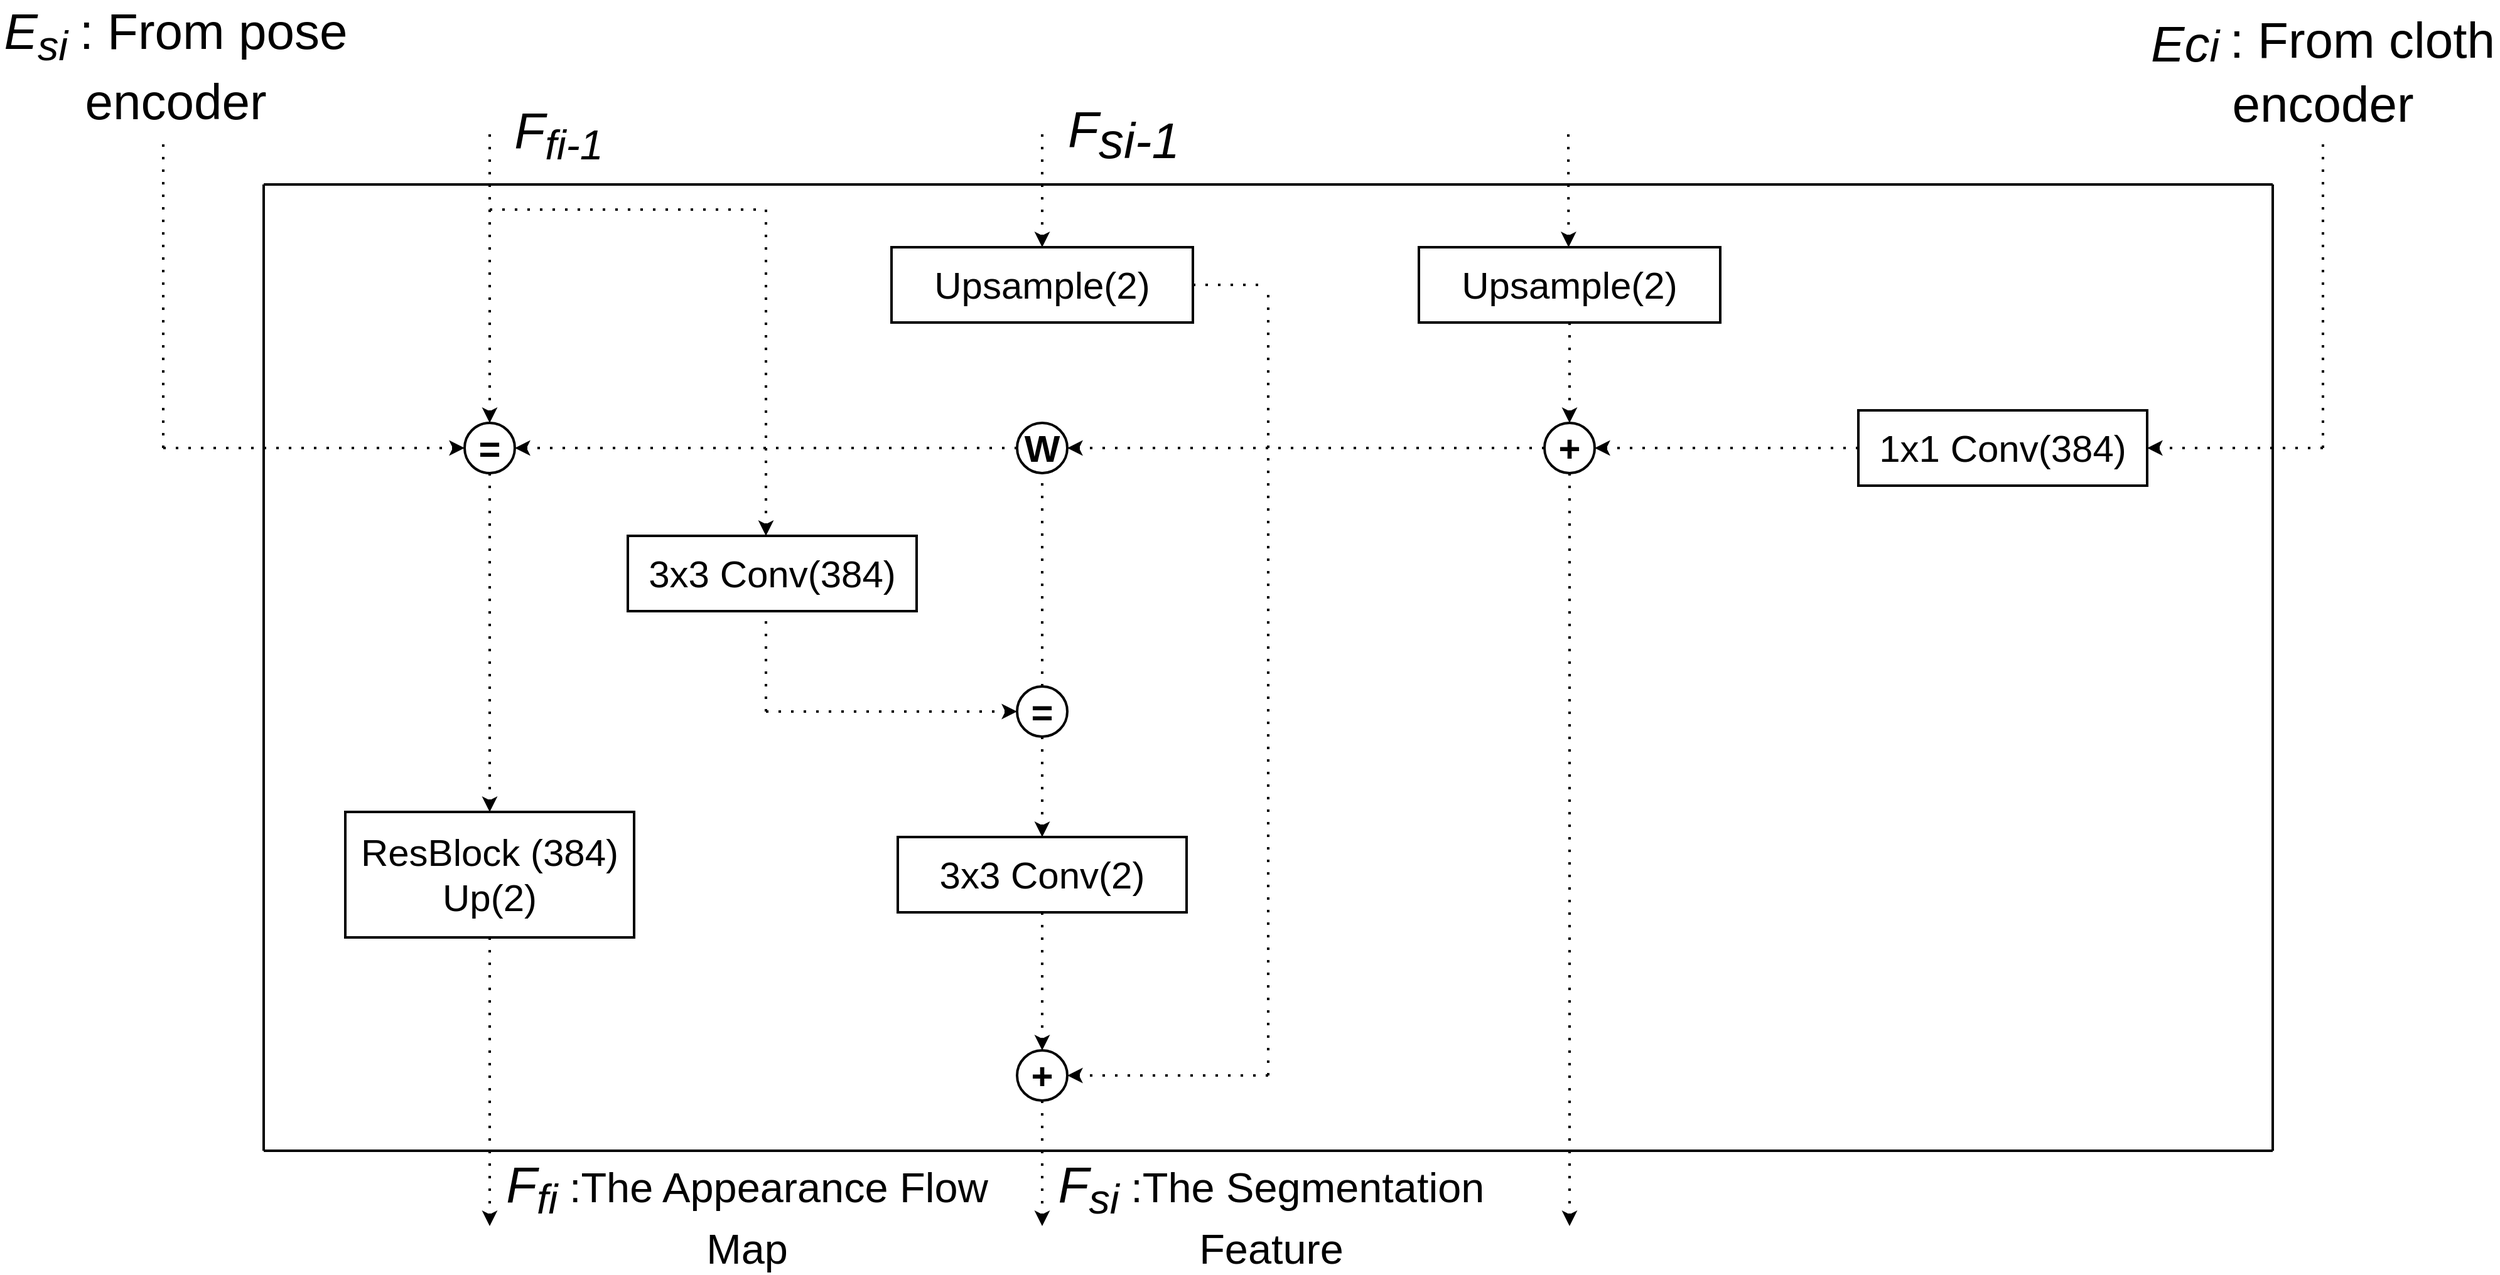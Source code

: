 <mxfile>
    <diagram id="qMS3ig1vpzrSqUpysT0w" name="Page-1">
        <mxGraphModel dx="2065" dy="1879" grid="1" gridSize="10" guides="1" tooltips="1" connect="1" arrows="1" fold="1" page="1" pageScale="1" pageWidth="850" pageHeight="1100" math="0" shadow="0">
            <root>
                <mxCell id="0"/>
                <mxCell id="1" parent="0"/>
                <mxCell id="2" value="&lt;b&gt;&lt;font style=&quot;font-size: 30px;&quot;&gt;=&lt;/font&gt;&lt;/b&gt;" style="ellipse;whiteSpace=wrap;html=1;aspect=fixed;strokeWidth=2;" parent="1" vertex="1">
                    <mxGeometry x="160" y="330" width="40" height="40" as="geometry"/>
                </mxCell>
                <mxCell id="3" value="&lt;b&gt;&lt;font style=&quot;font-size: 30px;&quot;&gt;W&lt;/font&gt;&lt;/b&gt;" style="ellipse;whiteSpace=wrap;html=1;aspect=fixed;strokeWidth=2;" parent="1" vertex="1">
                    <mxGeometry x="600" y="330" width="40" height="40" as="geometry"/>
                </mxCell>
                <mxCell id="4" value="&lt;span style=&quot;font-size: 30px;&quot;&gt;&lt;b&gt;+&lt;/b&gt;&lt;/span&gt;" style="ellipse;whiteSpace=wrap;html=1;aspect=fixed;strokeWidth=2;" parent="1" vertex="1">
                    <mxGeometry x="1020" y="330" width="40" height="40" as="geometry"/>
                </mxCell>
                <mxCell id="5" value="&lt;span style=&quot;font-size: 30px;&quot;&gt;Upsample(2)&lt;/span&gt;" style="rounded=0;whiteSpace=wrap;html=1;strokeWidth=2;" parent="1" vertex="1">
                    <mxGeometry x="500" y="190" width="240" height="60" as="geometry"/>
                </mxCell>
                <mxCell id="7" value="&lt;b&gt;&lt;font style=&quot;font-size: 30px;&quot;&gt;=&lt;/font&gt;&lt;/b&gt;" style="ellipse;whiteSpace=wrap;html=1;aspect=fixed;strokeWidth=2;" parent="1" vertex="1">
                    <mxGeometry x="600" y="540" width="40" height="40" as="geometry"/>
                </mxCell>
                <mxCell id="8" value="&lt;span style=&quot;font-size: 30px;&quot;&gt;3x3 Conv(384)&lt;/span&gt;" style="rounded=0;whiteSpace=wrap;html=1;strokeWidth=2;" parent="1" vertex="1">
                    <mxGeometry x="290" y="420" width="230" height="60" as="geometry"/>
                </mxCell>
                <mxCell id="9" value="&lt;span style=&quot;font-size: 30px;&quot;&gt;ResBlock (384)&lt;br&gt;Up(2)&lt;br&gt;&lt;/span&gt;" style="rounded=0;whiteSpace=wrap;html=1;strokeWidth=2;" parent="1" vertex="1">
                    <mxGeometry x="65" y="640" width="230" height="100" as="geometry"/>
                </mxCell>
                <mxCell id="10" value="&lt;span style=&quot;font-size: 30px;&quot;&gt;3x3 Conv(2)&lt;/span&gt;" style="rounded=0;whiteSpace=wrap;html=1;strokeWidth=2;" parent="1" vertex="1">
                    <mxGeometry x="505" y="660" width="230" height="60" as="geometry"/>
                </mxCell>
                <mxCell id="11" value="&lt;span style=&quot;font-size: 30px;&quot;&gt;1x1 Conv(384)&lt;/span&gt;" style="rounded=0;whiteSpace=wrap;html=1;strokeWidth=2;" parent="1" vertex="1">
                    <mxGeometry x="1270" y="320" width="230" height="60" as="geometry"/>
                </mxCell>
                <mxCell id="12" value="" style="endArrow=classic;html=1;entryX=0.5;entryY=0;entryDx=0;entryDy=0;strokeWidth=2;dashed=1;dashPattern=1 4;" parent="1" target="2" edge="1">
                    <mxGeometry width="50" height="50" relative="1" as="geometry">
                        <mxPoint x="180" y="100" as="sourcePoint"/>
                        <mxPoint x="170" y="250" as="targetPoint"/>
                    </mxGeometry>
                </mxCell>
                <mxCell id="13" value="" style="endArrow=none;html=1;strokeWidth=2;dashed=1;dashPattern=1 4;" parent="1" edge="1">
                    <mxGeometry width="50" height="50" relative="1" as="geometry">
                        <mxPoint x="-80" y="350" as="sourcePoint"/>
                        <mxPoint x="-80" y="100" as="targetPoint"/>
                    </mxGeometry>
                </mxCell>
                <mxCell id="14" value="" style="endArrow=classic;html=1;entryX=0;entryY=0.5;entryDx=0;entryDy=0;strokeWidth=2;dashed=1;dashPattern=1 4;" parent="1" target="2" edge="1">
                    <mxGeometry width="50" height="50" relative="1" as="geometry">
                        <mxPoint x="-80" y="350" as="sourcePoint"/>
                        <mxPoint x="90" y="280" as="targetPoint"/>
                    </mxGeometry>
                </mxCell>
                <mxCell id="15" value="" style="endArrow=classic;html=1;exitX=0.5;exitY=1;exitDx=0;exitDy=0;entryX=0.5;entryY=0;entryDx=0;entryDy=0;strokeWidth=2;dashed=1;dashPattern=1 4;" parent="1" source="2" target="9" edge="1">
                    <mxGeometry width="50" height="50" relative="1" as="geometry">
                        <mxPoint x="-40" y="500" as="sourcePoint"/>
                        <mxPoint x="10" y="450" as="targetPoint"/>
                    </mxGeometry>
                </mxCell>
                <mxCell id="16" value="" style="endArrow=classic;html=1;exitX=0;exitY=0.5;exitDx=0;exitDy=0;entryX=1;entryY=0.5;entryDx=0;entryDy=0;strokeWidth=2;dashed=1;dashPattern=1 4;" parent="1" source="3" target="2" edge="1">
                    <mxGeometry width="50" height="50" relative="1" as="geometry">
                        <mxPoint x="350" y="270" as="sourcePoint"/>
                        <mxPoint x="400" y="220" as="targetPoint"/>
                    </mxGeometry>
                </mxCell>
                <mxCell id="17" value="" style="endArrow=classic;html=1;strokeWidth=2;dashed=1;dashPattern=1 4;" parent="1" edge="1">
                    <mxGeometry width="50" height="50" relative="1" as="geometry">
                        <mxPoint x="400" y="160" as="sourcePoint"/>
                        <mxPoint x="400" y="420" as="targetPoint"/>
                    </mxGeometry>
                </mxCell>
                <mxCell id="18" value="" style="endArrow=none;html=1;strokeWidth=2;dashed=1;dashPattern=1 4;" parent="1" edge="1">
                    <mxGeometry width="50" height="50" relative="1" as="geometry">
                        <mxPoint x="180" y="160" as="sourcePoint"/>
                        <mxPoint x="400" y="160" as="targetPoint"/>
                    </mxGeometry>
                </mxCell>
                <mxCell id="19" value="" style="endArrow=classic;html=1;exitX=0;exitY=0.5;exitDx=0;exitDy=0;entryX=1;entryY=0.5;entryDx=0;entryDy=0;strokeWidth=2;dashed=1;dashPattern=1 4;" parent="1" source="4" target="3" edge="1">
                    <mxGeometry width="50" height="50" relative="1" as="geometry">
                        <mxPoint x="780" y="360" as="sourcePoint"/>
                        <mxPoint x="830" y="310" as="targetPoint"/>
                    </mxGeometry>
                </mxCell>
                <mxCell id="20" value="" style="endArrow=classic;html=1;exitX=0;exitY=0.5;exitDx=0;exitDy=0;entryX=1;entryY=0.5;entryDx=0;entryDy=0;strokeWidth=2;dashed=1;dashPattern=1 4;" parent="1" source="11" target="4" edge="1">
                    <mxGeometry width="50" height="50" relative="1" as="geometry">
                        <mxPoint x="1060" y="310" as="sourcePoint"/>
                        <mxPoint x="1110" y="260" as="targetPoint"/>
                    </mxGeometry>
                </mxCell>
                <mxCell id="21" value="&lt;span style=&quot;font-size: 30px;&quot;&gt;Upsample(2)&lt;/span&gt;" style="rounded=0;whiteSpace=wrap;html=1;strokeWidth=2;" parent="1" vertex="1">
                    <mxGeometry x="920" y="190" width="240" height="60" as="geometry"/>
                </mxCell>
                <mxCell id="22" value="" style="endArrow=classic;html=1;exitX=0.5;exitY=1;exitDx=0;exitDy=0;strokeWidth=2;dashed=1;dashPattern=1 4;" parent="1" source="9" edge="1">
                    <mxGeometry width="50" height="50" relative="1" as="geometry">
                        <mxPoint x="340" y="650" as="sourcePoint"/>
                        <mxPoint x="180" y="970" as="targetPoint"/>
                    </mxGeometry>
                </mxCell>
                <mxCell id="23" value="" style="endArrow=none;html=1;strokeWidth=2;dashed=1;dashPattern=1 4;" parent="1" edge="1">
                    <mxGeometry width="50" height="50" relative="1" as="geometry">
                        <mxPoint x="400" y="560" as="sourcePoint"/>
                        <mxPoint x="400" y="480" as="targetPoint"/>
                    </mxGeometry>
                </mxCell>
                <mxCell id="24" value="" style="endArrow=classic;html=1;entryX=0;entryY=0.5;entryDx=0;entryDy=0;strokeWidth=2;dashed=1;dashPattern=1 4;" parent="1" target="7" edge="1">
                    <mxGeometry width="50" height="50" relative="1" as="geometry">
                        <mxPoint x="400" y="560" as="sourcePoint"/>
                        <mxPoint x="490" y="510" as="targetPoint"/>
                    </mxGeometry>
                </mxCell>
                <mxCell id="25" value="" style="endArrow=none;html=1;entryX=0.5;entryY=1;entryDx=0;entryDy=0;exitX=0.5;exitY=0;exitDx=0;exitDy=0;strokeWidth=2;dashed=1;dashPattern=1 4;" parent="1" source="7" target="3" edge="1">
                    <mxGeometry width="50" height="50" relative="1" as="geometry">
                        <mxPoint x="590" y="460" as="sourcePoint"/>
                        <mxPoint x="640" y="410" as="targetPoint"/>
                    </mxGeometry>
                </mxCell>
                <mxCell id="26" value="" style="endArrow=classic;html=1;exitX=0.5;exitY=1;exitDx=0;exitDy=0;entryX=0.5;entryY=0;entryDx=0;entryDy=0;strokeWidth=2;dashed=1;dashPattern=1 4;" parent="1" source="7" target="10" edge="1">
                    <mxGeometry width="50" height="50" relative="1" as="geometry">
                        <mxPoint x="780" y="520" as="sourcePoint"/>
                        <mxPoint x="830" y="470" as="targetPoint"/>
                    </mxGeometry>
                </mxCell>
                <mxCell id="27" value="" style="endArrow=none;html=1;exitX=1;exitY=0.5;exitDx=0;exitDy=0;strokeWidth=2;dashed=1;dashPattern=1 4;" parent="1" source="5" edge="1">
                    <mxGeometry width="50" height="50" relative="1" as="geometry">
                        <mxPoint x="770" y="300" as="sourcePoint"/>
                        <mxPoint x="800" y="220" as="targetPoint"/>
                    </mxGeometry>
                </mxCell>
                <mxCell id="28" value="" style="endArrow=none;html=1;strokeWidth=2;dashed=1;dashPattern=1 4;" parent="1" edge="1">
                    <mxGeometry width="50" height="50" relative="1" as="geometry">
                        <mxPoint x="800" y="850" as="sourcePoint"/>
                        <mxPoint x="800" y="220" as="targetPoint"/>
                    </mxGeometry>
                </mxCell>
                <mxCell id="29" value="" style="endArrow=classic;html=1;entryX=1;entryY=0.5;entryDx=0;entryDy=0;strokeWidth=2;dashed=1;dashPattern=1 4;" parent="1" target="33" edge="1">
                    <mxGeometry width="50" height="50" relative="1" as="geometry">
                        <mxPoint x="800" y="850" as="sourcePoint"/>
                        <mxPoint x="840" y="730" as="targetPoint"/>
                    </mxGeometry>
                </mxCell>
                <mxCell id="30" value="" style="endArrow=classic;html=1;entryX=0.5;entryY=0;entryDx=0;entryDy=0;strokeWidth=2;dashed=1;dashPattern=1 4;" parent="1" target="5" edge="1">
                    <mxGeometry width="50" height="50" relative="1" as="geometry">
                        <mxPoint x="620" y="100" as="sourcePoint"/>
                        <mxPoint x="690" y="-100" as="targetPoint"/>
                    </mxGeometry>
                </mxCell>
                <mxCell id="31" value="" style="endArrow=classic;html=1;entryX=0.5;entryY=0;entryDx=0;entryDy=0;strokeWidth=2;dashed=1;dashPattern=1 4;" parent="1" edge="1">
                    <mxGeometry width="50" height="50" relative="1" as="geometry">
                        <mxPoint x="1039" y="100" as="sourcePoint"/>
                        <mxPoint x="1039.23" y="190" as="targetPoint"/>
                    </mxGeometry>
                </mxCell>
                <mxCell id="32" value="" style="endArrow=classic;html=1;entryX=0.5;entryY=0;entryDx=0;entryDy=0;strokeWidth=2;dashed=1;dashPattern=1 4;" parent="1" target="4" edge="1">
                    <mxGeometry width="50" height="50" relative="1" as="geometry">
                        <mxPoint x="1040" y="250" as="sourcePoint"/>
                        <mxPoint x="990" y="250" as="targetPoint"/>
                    </mxGeometry>
                </mxCell>
                <mxCell id="33" value="&lt;span style=&quot;font-size: 30px;&quot;&gt;&lt;b&gt;+&lt;/b&gt;&lt;/span&gt;" style="ellipse;whiteSpace=wrap;html=1;aspect=fixed;strokeWidth=2;" parent="1" vertex="1">
                    <mxGeometry x="600" y="830" width="40" height="40" as="geometry"/>
                </mxCell>
                <mxCell id="34" value="" style="endArrow=classic;html=1;exitX=0.5;exitY=1;exitDx=0;exitDy=0;entryX=0.5;entryY=0;entryDx=0;entryDy=0;strokeWidth=2;dashed=1;dashPattern=1 4;" parent="1" source="10" target="33" edge="1">
                    <mxGeometry width="50" height="50" relative="1" as="geometry">
                        <mxPoint x="660" y="800" as="sourcePoint"/>
                        <mxPoint x="710" y="750" as="targetPoint"/>
                    </mxGeometry>
                </mxCell>
                <mxCell id="35" value="" style="endArrow=classic;html=1;exitX=0.5;exitY=1;exitDx=0;exitDy=0;strokeWidth=2;dashed=1;dashPattern=1 4;" parent="1" source="33" edge="1">
                    <mxGeometry width="50" height="50" relative="1" as="geometry">
                        <mxPoint x="1180" y="790" as="sourcePoint"/>
                        <mxPoint x="620" y="970" as="targetPoint"/>
                    </mxGeometry>
                </mxCell>
                <mxCell id="36" value="" style="endArrow=classic;html=1;exitX=0.5;exitY=1;exitDx=0;exitDy=0;strokeWidth=2;dashed=1;dashPattern=1 4;" parent="1" source="4" edge="1">
                    <mxGeometry width="50" height="50" relative="1" as="geometry">
                        <mxPoint x="1080" y="570" as="sourcePoint"/>
                        <mxPoint x="1040" y="970" as="targetPoint"/>
                    </mxGeometry>
                </mxCell>
                <mxCell id="37" value="" style="endArrow=classic;html=1;strokeWidth=2;dashed=1;dashPattern=1 4;" parent="1" edge="1">
                    <mxGeometry width="50" height="50" relative="1" as="geometry">
                        <mxPoint x="1640" y="350" as="sourcePoint"/>
                        <mxPoint x="1500" y="350" as="targetPoint"/>
                    </mxGeometry>
                </mxCell>
                <mxCell id="38" value="" style="endArrow=none;html=1;strokeWidth=2;dashed=1;dashPattern=1 4;" parent="1" edge="1">
                    <mxGeometry width="50" height="50" relative="1" as="geometry">
                        <mxPoint x="1640" y="350" as="sourcePoint"/>
                        <mxPoint x="1640" y="100" as="targetPoint"/>
                    </mxGeometry>
                </mxCell>
                <mxCell id="40" value="" style="endArrow=none;html=1;strokeWidth=2;" parent="1" edge="1">
                    <mxGeometry width="50" height="50" relative="1" as="geometry">
                        <mxPoint y="910" as="sourcePoint"/>
                        <mxPoint y="140" as="targetPoint"/>
                    </mxGeometry>
                </mxCell>
                <mxCell id="41" value="" style="endArrow=none;html=1;strokeWidth=2;" parent="1" edge="1">
                    <mxGeometry width="50" height="50" relative="1" as="geometry">
                        <mxPoint y="910" as="sourcePoint"/>
                        <mxPoint x="1600" y="910" as="targetPoint"/>
                    </mxGeometry>
                </mxCell>
                <mxCell id="42" value="" style="endArrow=none;html=1;strokeWidth=2;" parent="1" edge="1">
                    <mxGeometry width="50" height="50" relative="1" as="geometry">
                        <mxPoint y="140" as="sourcePoint"/>
                        <mxPoint x="1600" y="140" as="targetPoint"/>
                    </mxGeometry>
                </mxCell>
                <mxCell id="43" value="" style="endArrow=none;html=1;strokeWidth=2;" parent="1" edge="1">
                    <mxGeometry width="50" height="50" relative="1" as="geometry">
                        <mxPoint x="1600" y="910" as="sourcePoint"/>
                        <mxPoint x="1600" y="140" as="targetPoint"/>
                    </mxGeometry>
                </mxCell>
                <mxCell id="44" value="&lt;span style=&quot;font-size: 40px;&quot;&gt;&lt;i style=&quot;&quot;&gt;F&lt;sub style=&quot;&quot;&gt;fi&lt;/sub&gt;&lt;/i&gt;&lt;/span&gt;&lt;span style=&quot;font-size: 33.333px;&quot;&gt;&lt;i style=&quot;&quot;&gt;&amp;nbsp;&lt;/i&gt;:The Appearance Flow Map&lt;/span&gt;" style="text;html=1;strokeColor=none;fillColor=none;align=center;verticalAlign=middle;whiteSpace=wrap;rounded=0;strokeWidth=2;" parent="1" vertex="1">
                    <mxGeometry x="190" y="930" width="390" height="60" as="geometry"/>
                </mxCell>
                <mxCell id="46" value="&lt;i style=&quot;font-size: 40px;&quot;&gt;&lt;span style=&quot;&quot;&gt;F&lt;sub&gt;si&lt;/sub&gt;&lt;/span&gt;&lt;/i&gt;&lt;span style=&quot;font-size: 33.333px;&quot;&gt;&lt;i&gt;&amp;nbsp;&lt;/i&gt;:The Segmentation Feature&lt;/span&gt;" style="text;html=1;strokeColor=none;fillColor=none;align=center;verticalAlign=middle;whiteSpace=wrap;rounded=0;strokeWidth=2;" parent="1" vertex="1">
                    <mxGeometry x="590" y="930" width="425" height="60" as="geometry"/>
                </mxCell>
                <mxCell id="47" value="&lt;span style=&quot;font-size: 40px;&quot;&gt;&lt;i&gt;F&lt;sub&gt;fi-1&lt;/sub&gt;&lt;/i&gt;&lt;/span&gt;" style="text;html=1;strokeColor=none;fillColor=none;align=center;verticalAlign=middle;whiteSpace=wrap;rounded=0;strokeWidth=2;" parent="1" vertex="1">
                    <mxGeometry x="150" y="70" width="170" height="60" as="geometry"/>
                </mxCell>
                <mxCell id="48" value="&lt;i style=&quot;font-size: 40px;&quot;&gt;&lt;span style=&quot;&quot;&gt;F&lt;/span&gt;&lt;sub style=&quot;&quot;&gt;&lt;span style=&quot;font-size: 40px;&quot;&gt;s&lt;/span&gt;&lt;font style=&quot;font-size: 40px;&quot;&gt;i-1&lt;/font&gt;&lt;/sub&gt;&lt;/i&gt;" style="text;html=1;strokeColor=none;fillColor=none;align=center;verticalAlign=middle;whiteSpace=wrap;rounded=0;strokeWidth=2;" parent="1" vertex="1">
                    <mxGeometry x="600" y="70" width="170" height="60" as="geometry"/>
                </mxCell>
                <mxCell id="49" value="&lt;span style=&quot;font-size: 40px;&quot;&gt;&lt;i&gt;E&lt;/i&gt;&lt;sub style=&quot;font-style: italic;&quot;&gt;si &lt;/sub&gt;: From pose encoder&lt;/span&gt;" style="text;html=1;strokeColor=none;fillColor=none;align=center;verticalAlign=middle;whiteSpace=wrap;rounded=0;strokeWidth=2;" parent="1" vertex="1">
                    <mxGeometry x="-210" width="280" height="90" as="geometry"/>
                </mxCell>
                <mxCell id="50" value="&lt;sub style=&quot;font-style: italic;&quot;&gt;&lt;font style=&quot;font-size: 40px;&quot;&gt;Ec&lt;/font&gt;&lt;font style=&quot;font-size: 35px;&quot;&gt;i&lt;/font&gt;&lt;font style=&quot;font-size: 30px;&quot;&gt;&amp;nbsp;&lt;/font&gt;&lt;/sub&gt;&lt;span style=&quot;font-size: 40px;&quot;&gt;: From cloth encoder&lt;/span&gt;" style="text;html=1;strokeColor=none;fillColor=none;align=center;verticalAlign=middle;whiteSpace=wrap;rounded=0;strokeWidth=2;" parent="1" vertex="1">
                    <mxGeometry x="1500" y="20" width="280" height="60" as="geometry"/>
                </mxCell>
            </root>
        </mxGraphModel>
    </diagram>
</mxfile>